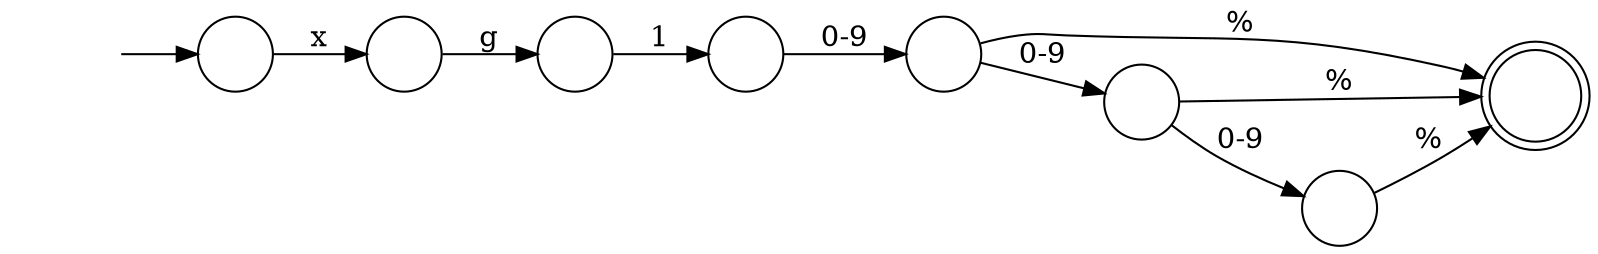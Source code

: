 digraph Automaton {
	graph [bb="0,0,730,118",
		dpi=96,
		rankdir=LR
	];
	node [label="\N"];
	0	 [height=0.5,
		label="",
		pos="109,100",
		shape=circle,
		width=0.5];
	7	 [height=0.5,
		label="",
		pos="188,100",
		shape=circle,
		width=0.5];
	0 -> 7	 [label=x,
		lp="148.5,107.5",
		pos="e,169.96,100 127.09,100 136.66,100 148.82,100 159.68,100"];
	initial	 [height=0.5,
		label="",
		pos="27,100",
		shape=plaintext,
		width=0.75];
	initial -> 0	 [pos="e,90.826,100 54.195,100 62.654,100 72.051,100 80.595,100"];
	3	 [height=0.5,
		label="",
		pos="267,100",
		shape=circle,
		width=0.5];
	7 -> 3	 [label=g,
		lp="227.5,107.5",
		pos="e,248.96,100 206.09,100 215.66,100 227.82,100 238.68,100"];
	1	 [height=0.5,
		label="",
		pos="437,100",
		shape=circle,
		width=0.5];
	2	 [height=0.61111,
		label="",
		pos="708,72",
		shape=doublecircle,
		width=0.61111];
	1 -> 2	 [label="%",
		lp="573.5,107.5",
		pos="e,687.41,79.966 455.03,100.81 465.66,101.19 479.63,101.47 492,101 570.45,98.029 591.68,104.39 668,86 671.22,85.225 674.54,84.276 \
677.82,83.241"];
	4	 [height=0.5,
		label="",
		pos="528,69",
		shape=circle,
		width=0.5];
	1 -> 4	 [label="0-9",
		lp="482.5,93.5",
		pos="e,510.35,73.887 453.93,93.332 459.88,90.922 466.71,88.243 473,86 481.92,82.819 491.77,79.625 500.59,76.878"];
	4 -> 2	 [label="%",
		lp="619,78.5",
		pos="e,685.89,71.644 546.07,69.288 575.85,69.79 637.71,70.832 675.47,71.469"];
	6	 [height=0.5,
		label="",
		pos="619,18",
		shape=circle,
		width=0.5];
	4 -> 6	 [label="0-9",
		lp="573.5,50.5",
		pos="e,601.97,24.395 542.51,57.945 548.83,53.047 556.58,47.409 564,43 573,37.651 583.34,32.619 592.54,28.491"];
	5	 [height=0.5,
		label="",
		pos="346,100",
		shape=circle,
		width=0.5];
	3 -> 5	 [label=1,
		lp="306.5,107.5",
		pos="e,327.96,100 285.09,100 294.66,100 306.82,100 317.68,100"];
	5 -> 1	 [label="0-9",
		lp="391.5,107.5",
		pos="e,418.89,100 364.16,100 376.72,100 394.02,100 408.5,100"];
	6 -> 2	 [label="%",
		lp="661.5,50.5",
		pos="e,690.33,58.69 635.48,25.279 645.06,29.973 657.49,36.414 668,43 672.74,45.968 677.63,49.342 682.29,52.713"];
}
